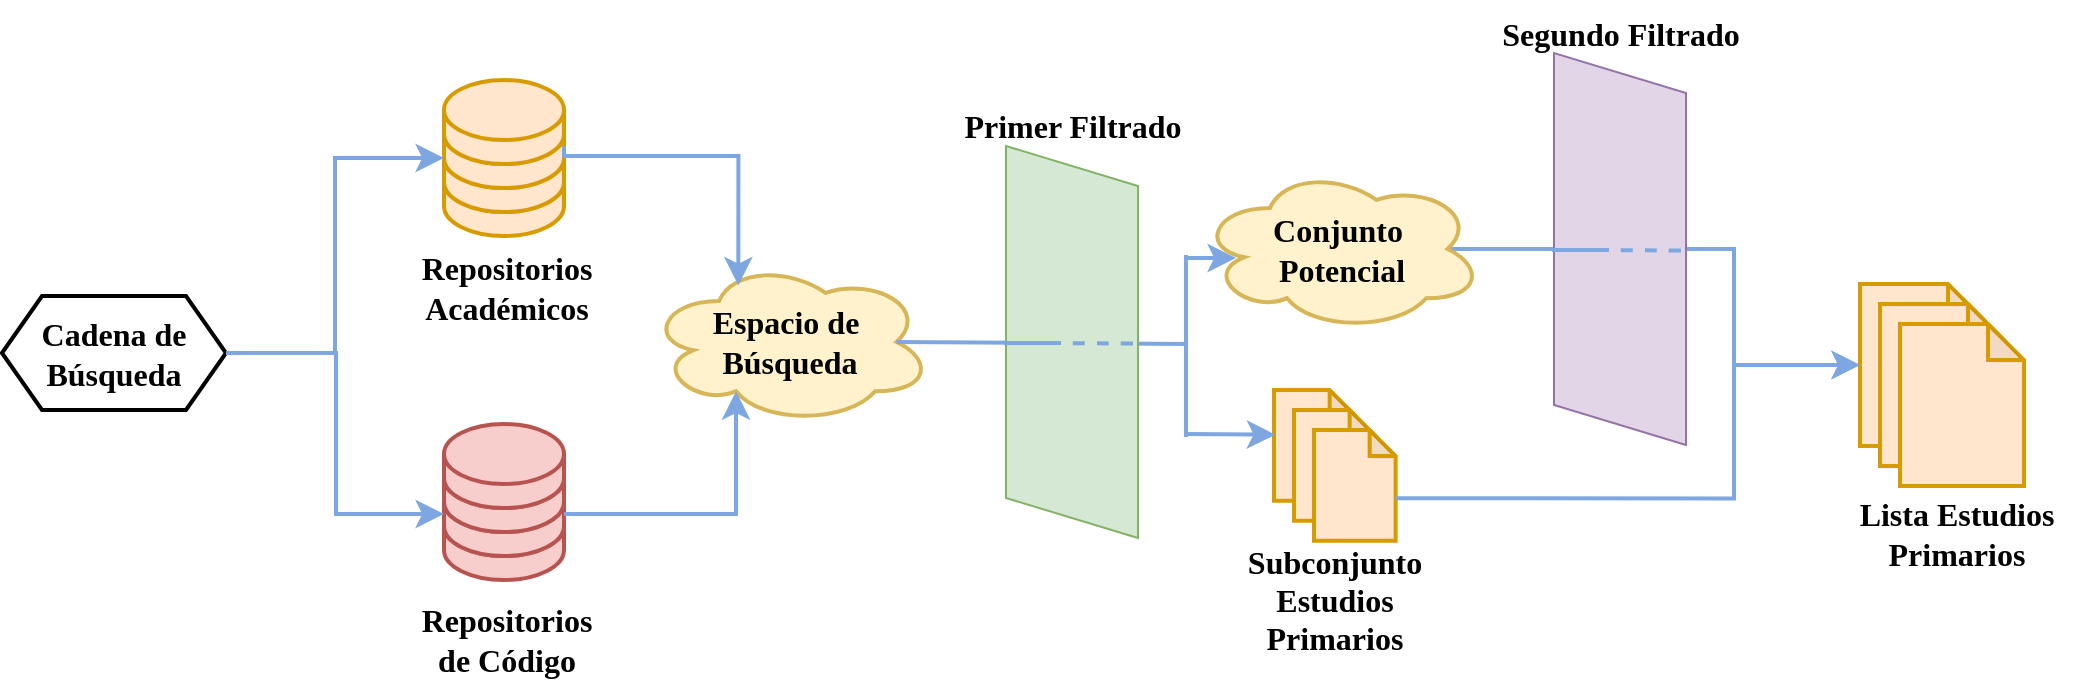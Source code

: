 <mxfile version="24.2.8" type="device">
  <diagram name="Página-1" id="Mzc0rbO9y2dkz6MEeIC5">
    <mxGraphModel dx="2261" dy="788" grid="0" gridSize="10" guides="1" tooltips="1" connect="1" arrows="1" fold="1" page="1" pageScale="1" pageWidth="827" pageHeight="1169" math="0" shadow="0">
      <root>
        <mxCell id="0" />
        <mxCell id="1" parent="0" />
        <mxCell id="2JWjzQQnNs1yH1yFFYB9-5" value="" style="group;strokeWidth=6;" parent="1" vertex="1" connectable="0">
          <mxGeometry x="209" y="447" width="60" height="78" as="geometry" />
        </mxCell>
        <mxCell id="2JWjzQQnNs1yH1yFFYB9-1" value="" style="shape=cylinder3;whiteSpace=wrap;html=1;boundedLbl=1;backgroundOutline=1;size=15;strokeWidth=2;fillColor=#f8cecc;strokeColor=#b85450;" parent="2JWjzQQnNs1yH1yFFYB9-5" vertex="1">
          <mxGeometry y="36" width="60" height="42" as="geometry" />
        </mxCell>
        <mxCell id="2JWjzQQnNs1yH1yFFYB9-2" value="" style="shape=cylinder3;whiteSpace=wrap;html=1;boundedLbl=1;backgroundOutline=1;size=15;strokeWidth=2;fillColor=#f8cecc;strokeColor=#b85450;" parent="2JWjzQQnNs1yH1yFFYB9-5" vertex="1">
          <mxGeometry y="24" width="60" height="42" as="geometry" />
        </mxCell>
        <mxCell id="2JWjzQQnNs1yH1yFFYB9-3" value="" style="shape=cylinder3;whiteSpace=wrap;html=1;boundedLbl=1;backgroundOutline=1;size=15;strokeWidth=2;fillColor=#f8cecc;strokeColor=#b85450;" parent="2JWjzQQnNs1yH1yFFYB9-5" vertex="1">
          <mxGeometry y="12" width="60" height="42" as="geometry" />
        </mxCell>
        <mxCell id="2JWjzQQnNs1yH1yFFYB9-4" value="" style="shape=cylinder3;whiteSpace=wrap;html=1;boundedLbl=1;backgroundOutline=1;size=15;strokeWidth=2;fillColor=#f8cecc;strokeColor=#b85450;" parent="2JWjzQQnNs1yH1yFFYB9-5" vertex="1">
          <mxGeometry width="60" height="42" as="geometry" />
        </mxCell>
        <mxCell id="2JWjzQQnNs1yH1yFFYB9-6" value="" style="group;strokeWidth=6;" parent="1" vertex="1" connectable="0">
          <mxGeometry x="209" y="275" width="60" height="78" as="geometry" />
        </mxCell>
        <mxCell id="2JWjzQQnNs1yH1yFFYB9-7" value="" style="shape=cylinder3;whiteSpace=wrap;html=1;boundedLbl=1;backgroundOutline=1;size=15;strokeWidth=2;fillColor=#ffe6cc;strokeColor=#d79b00;" parent="2JWjzQQnNs1yH1yFFYB9-6" vertex="1">
          <mxGeometry y="36" width="60" height="42" as="geometry" />
        </mxCell>
        <mxCell id="2JWjzQQnNs1yH1yFFYB9-8" value="" style="shape=cylinder3;whiteSpace=wrap;html=1;boundedLbl=1;backgroundOutline=1;size=15;strokeWidth=2;fillColor=#ffe6cc;strokeColor=#d79b00;" parent="2JWjzQQnNs1yH1yFFYB9-6" vertex="1">
          <mxGeometry y="24" width="60" height="42" as="geometry" />
        </mxCell>
        <mxCell id="2JWjzQQnNs1yH1yFFYB9-9" value="" style="shape=cylinder3;whiteSpace=wrap;html=1;boundedLbl=1;backgroundOutline=1;size=15;strokeWidth=2;fillColor=#ffe6cc;strokeColor=#d79b00;" parent="2JWjzQQnNs1yH1yFFYB9-6" vertex="1">
          <mxGeometry y="12" width="60" height="42" as="geometry" />
        </mxCell>
        <mxCell id="2JWjzQQnNs1yH1yFFYB9-10" value="" style="shape=cylinder3;whiteSpace=wrap;html=1;boundedLbl=1;backgroundOutline=1;size=15;strokeWidth=2;fillColor=#ffe6cc;strokeColor=#d79b00;" parent="2JWjzQQnNs1yH1yFFYB9-6" vertex="1">
          <mxGeometry width="60" height="42" as="geometry" />
        </mxCell>
        <mxCell id="2JWjzQQnNs1yH1yFFYB9-11" value="&lt;font face=&quot;Tahoma&quot;&gt;&lt;b&gt;Repositorios&lt;/b&gt;&lt;/font&gt;&lt;div&gt;&lt;font face=&quot;Tahoma&quot;&gt;&lt;b&gt;Acadé&lt;span style=&quot;background-color: initial;&quot;&gt;micos&lt;/span&gt;&lt;/b&gt;&lt;/font&gt;&lt;/div&gt;" style="text;html=1;align=center;verticalAlign=middle;resizable=0;points=[];autosize=1;strokeColor=none;fillColor=none;fontSize=16;" parent="1" vertex="1">
          <mxGeometry x="180" y="353" width="119" height="52" as="geometry" />
        </mxCell>
        <mxCell id="2JWjzQQnNs1yH1yFFYB9-12" value="&lt;b style=&quot;&quot;&gt;&lt;font face=&quot;Tahoma&quot;&gt;Repositorios&lt;/font&gt;&lt;/b&gt;&lt;div&gt;&lt;b style=&quot;&quot;&gt;&lt;font face=&quot;Tahoma&quot;&gt;de Código&lt;/font&gt;&lt;/b&gt;&lt;/div&gt;" style="text;html=1;align=center;verticalAlign=middle;resizable=0;points=[];autosize=1;strokeColor=none;fillColor=none;fontSize=16;" parent="1" vertex="1">
          <mxGeometry x="180" y="529" width="119" height="52" as="geometry" />
        </mxCell>
        <mxCell id="2JWjzQQnNs1yH1yFFYB9-13" value="&lt;font style=&quot;font-size: 16px;&quot; face=&quot;Tahoma&quot;&gt;&lt;b&gt;Cadena de Búsqueda&lt;/b&gt;&lt;/font&gt;" style="shape=hexagon;perimeter=hexagonPerimeter2;whiteSpace=wrap;html=1;fixedSize=1;strokeWidth=2;" parent="1" vertex="1">
          <mxGeometry x="-12" y="383" width="112" height="57" as="geometry" />
        </mxCell>
        <mxCell id="2JWjzQQnNs1yH1yFFYB9-14" style="edgeStyle=orthogonalEdgeStyle;rounded=0;orthogonalLoop=1;jettySize=auto;html=1;exitX=1;exitY=0.5;exitDx=0;exitDy=0;entryX=0;entryY=0;entryDx=0;entryDy=15;entryPerimeter=0;fontSize=12;startSize=8;endSize=8;strokeColor=#7EA6E0;strokeWidth=2;" parent="1" source="2JWjzQQnNs1yH1yFFYB9-13" target="2JWjzQQnNs1yH1yFFYB9-8" edge="1">
          <mxGeometry relative="1" as="geometry" />
        </mxCell>
        <mxCell id="2JWjzQQnNs1yH1yFFYB9-15" style="edgeStyle=orthogonalEdgeStyle;rounded=0;orthogonalLoop=1;jettySize=auto;html=1;exitX=1;exitY=0.5;exitDx=0;exitDy=0;entryX=0;entryY=0.5;entryDx=0;entryDy=0;entryPerimeter=0;fontSize=12;startSize=8;endSize=8;strokeColor=#7EA6E0;strokeWidth=2;" parent="1" source="2JWjzQQnNs1yH1yFFYB9-13" target="2JWjzQQnNs1yH1yFFYB9-2" edge="1">
          <mxGeometry relative="1" as="geometry">
            <Array as="points">
              <mxPoint x="155" y="412" />
              <mxPoint x="155" y="492" />
            </Array>
          </mxGeometry>
        </mxCell>
        <mxCell id="2JWjzQQnNs1yH1yFFYB9-19" value="&lt;font face=&quot;Tahoma&quot; style=&quot;font-size: 16px;&quot;&gt;&lt;b&gt;Espacio de&amp;nbsp;&lt;/b&gt;&lt;/font&gt;&lt;div style=&quot;font-size: 16px;&quot;&gt;&lt;font face=&quot;Tahoma&quot; style=&quot;font-size: 16px;&quot;&gt;&lt;b&gt;Búsqueda&lt;/b&gt;&lt;/font&gt;&lt;/div&gt;" style="ellipse;shape=cloud;whiteSpace=wrap;html=1;fillColor=#fff2cc;strokeColor=#d6b656;strokeWidth=2;" parent="1" vertex="1">
          <mxGeometry x="311" y="365" width="142" height="82" as="geometry" />
        </mxCell>
        <mxCell id="2JWjzQQnNs1yH1yFFYB9-26" style="edgeStyle=orthogonalEdgeStyle;rounded=0;orthogonalLoop=1;jettySize=auto;html=1;exitX=1;exitY=0.5;exitDx=0;exitDy=0;exitPerimeter=0;entryX=0.318;entryY=0.155;entryDx=0;entryDy=0;entryPerimeter=0;fontSize=12;startSize=8;endSize=8;strokeWidth=2;strokeColor=#7EA6E0;" parent="1" source="2JWjzQQnNs1yH1yFFYB9-9" target="2JWjzQQnNs1yH1yFFYB9-19" edge="1">
          <mxGeometry relative="1" as="geometry">
            <Array as="points">
              <mxPoint x="269" y="313" />
              <mxPoint x="356" y="313" />
            </Array>
          </mxGeometry>
        </mxCell>
        <mxCell id="2JWjzQQnNs1yH1yFFYB9-27" style="edgeStyle=orthogonalEdgeStyle;rounded=0;orthogonalLoop=1;jettySize=auto;html=1;exitX=1;exitY=0.5;exitDx=0;exitDy=0;exitPerimeter=0;entryX=0.31;entryY=0.8;entryDx=0;entryDy=0;entryPerimeter=0;fontSize=12;startSize=8;endSize=8;strokeWidth=2;strokeColor=#7EA6E0;" parent="1" source="2JWjzQQnNs1yH1yFFYB9-2" target="2JWjzQQnNs1yH1yFFYB9-19" edge="1">
          <mxGeometry relative="1" as="geometry" />
        </mxCell>
        <mxCell id="2JWjzQQnNs1yH1yFFYB9-29" style="edgeStyle=none;curved=1;rounded=0;orthogonalLoop=1;jettySize=auto;html=1;exitX=0.875;exitY=0.5;exitDx=0;exitDy=0;exitPerimeter=0;fontSize=12;startSize=8;endSize=8;strokeWidth=2;strokeColor=#7EA6E0;endArrow=none;endFill=0;" parent="1" source="2JWjzQQnNs1yH1yFFYB9-19" edge="1">
          <mxGeometry relative="1" as="geometry">
            <mxPoint x="581" y="407" as="targetPoint" />
          </mxGeometry>
        </mxCell>
        <mxCell id="2JWjzQQnNs1yH1yFFYB9-28" value="" style="shape=parallelogram;perimeter=parallelogramPerimeter;whiteSpace=wrap;html=1;fixedSize=1;rotation=-90;fillColor=#d5e8d4;strokeColor=#82b366;gradientColor=none;" parent="1" vertex="1">
          <mxGeometry x="425" y="373" width="196" height="66" as="geometry" />
        </mxCell>
        <mxCell id="2JWjzQQnNs1yH1yFFYB9-33" value="" style="endArrow=none;html=1;rounded=0;fontSize=12;startSize=8;endSize=8;curved=1;strokeWidth=2;strokeColor=#7EA6E0;" parent="1" edge="1">
          <mxGeometry width="50" height="50" relative="1" as="geometry">
            <mxPoint x="489" y="406.5" as="sourcePoint" />
            <mxPoint x="512" y="406.48" as="targetPoint" />
          </mxGeometry>
        </mxCell>
        <mxCell id="2JWjzQQnNs1yH1yFFYB9-34" value="" style="endArrow=none;html=1;rounded=0;fontSize=12;startSize=8;endSize=8;curved=1;strokeWidth=2;strokeColor=#7EA6E0;entryX=0.496;entryY=0.966;entryDx=0;entryDy=0;entryPerimeter=0;dashed=1;" parent="1" target="2JWjzQQnNs1yH1yFFYB9-28" edge="1">
          <mxGeometry width="50" height="50" relative="1" as="geometry">
            <mxPoint x="511.5" y="406.5" as="sourcePoint" />
            <mxPoint x="534.5" y="406.5" as="targetPoint" />
          </mxGeometry>
        </mxCell>
        <mxCell id="2JWjzQQnNs1yH1yFFYB9-35" value="&lt;font face=&quot;Tahoma&quot;&gt;&lt;b&gt;Primer Filtrado&lt;/b&gt;&lt;/font&gt;" style="text;html=1;align=center;verticalAlign=middle;resizable=0;points=[];autosize=1;strokeColor=none;fillColor=none;fontSize=16;" parent="1" vertex="1">
          <mxGeometry x="453.5" y="282" width="139" height="32" as="geometry" />
        </mxCell>
        <mxCell id="2JWjzQQnNs1yH1yFFYB9-38" style="edgeStyle=orthogonalEdgeStyle;rounded=0;orthogonalLoop=1;jettySize=auto;html=1;exitX=0.875;exitY=0.5;exitDx=0;exitDy=0;exitPerimeter=0;entryX=0;entryY=0.5;entryDx=0;entryDy=0;entryPerimeter=0;fontSize=12;startSize=8;endSize=8;strokeWidth=2;strokeColor=#7EA6E0;" parent="1" target="2JWjzQQnNs1yH1yFFYB9-43" edge="1">
          <mxGeometry relative="1" as="geometry">
            <mxPoint x="709.25" y="359.5" as="sourcePoint" />
            <mxPoint x="893.128" y="361.108" as="targetPoint" />
            <Array as="points">
              <mxPoint x="854" y="359" />
              <mxPoint x="854" y="417" />
            </Array>
          </mxGeometry>
        </mxCell>
        <mxCell id="2JWjzQQnNs1yH1yFFYB9-39" value="" style="shape=parallelogram;perimeter=parallelogramPerimeter;whiteSpace=wrap;html=1;fixedSize=1;rotation=-90;fillColor=#e1d5e7;strokeColor=#9673a6;" parent="1" vertex="1">
          <mxGeometry x="699" y="326.5" width="196" height="66" as="geometry" />
        </mxCell>
        <mxCell id="2JWjzQQnNs1yH1yFFYB9-40" value="" style="endArrow=none;html=1;rounded=0;fontSize=12;startSize=8;endSize=8;curved=1;strokeWidth=2;strokeColor=#7EA6E0;" parent="1" edge="1">
          <mxGeometry width="50" height="50" relative="1" as="geometry">
            <mxPoint x="763" y="360" as="sourcePoint" />
            <mxPoint x="786" y="359.98" as="targetPoint" />
          </mxGeometry>
        </mxCell>
        <mxCell id="2JWjzQQnNs1yH1yFFYB9-41" value="" style="endArrow=none;html=1;rounded=0;fontSize=12;startSize=8;endSize=8;curved=1;strokeWidth=2;strokeColor=#7EA6E0;entryX=0.496;entryY=0.966;entryDx=0;entryDy=0;entryPerimeter=0;dashed=1;" parent="1" target="2JWjzQQnNs1yH1yFFYB9-39" edge="1">
          <mxGeometry width="50" height="50" relative="1" as="geometry">
            <mxPoint x="785.5" y="360" as="sourcePoint" />
            <mxPoint x="808.5" y="360" as="targetPoint" />
          </mxGeometry>
        </mxCell>
        <mxCell id="2JWjzQQnNs1yH1yFFYB9-42" value="&lt;font face=&quot;Tahoma&quot;&gt;&lt;b&gt;Segundo Filtrado&lt;/b&gt;&lt;/font&gt;" style="text;html=1;align=center;verticalAlign=middle;resizable=0;points=[];autosize=1;strokeColor=none;fillColor=none;fontSize=16;" parent="1" vertex="1">
          <mxGeometry x="719.5" y="235.5" width="155" height="32" as="geometry" />
        </mxCell>
        <mxCell id="2JWjzQQnNs1yH1yFFYB9-48" value="&lt;span style=&quot;font-size: 16px;&quot;&gt;&lt;font face=&quot;Tahoma&quot;&gt;&lt;b&gt;Conjunto&amp;nbsp;&lt;/b&gt;&lt;/font&gt;&lt;/span&gt;&lt;div&gt;&lt;span style=&quot;font-size: 16px;&quot;&gt;&lt;font face=&quot;Tahoma&quot;&gt;&lt;b&gt;Potencial&lt;/b&gt;&lt;/font&gt;&lt;/span&gt;&lt;/div&gt;" style="ellipse;shape=cloud;whiteSpace=wrap;html=1;fillColor=#fff2cc;strokeColor=#d6b656;strokeWidth=2;" parent="1" vertex="1">
          <mxGeometry x="586.5" y="318.5" width="142" height="82" as="geometry" />
        </mxCell>
        <mxCell id="2JWjzQQnNs1yH1yFFYB9-49" value="" style="group" parent="1" vertex="1" connectable="0">
          <mxGeometry x="907" y="377" width="122" height="151" as="geometry" />
        </mxCell>
        <mxCell id="2JWjzQQnNs1yH1yFFYB9-46" value="" style="group" parent="2JWjzQQnNs1yH1yFFYB9-49" vertex="1" connectable="0">
          <mxGeometry x="10" width="82" height="101" as="geometry" />
        </mxCell>
        <mxCell id="2JWjzQQnNs1yH1yFFYB9-43" value="" style="shape=note;whiteSpace=wrap;html=1;backgroundOutline=1;darkOpacity=0.05;size=18;strokeWidth=2;fillColor=#ffe6cc;strokeColor=#d79b00;" parent="2JWjzQQnNs1yH1yFFYB9-46" vertex="1">
          <mxGeometry width="62" height="81" as="geometry" />
        </mxCell>
        <mxCell id="2JWjzQQnNs1yH1yFFYB9-44" value="" style="shape=note;whiteSpace=wrap;html=1;backgroundOutline=1;darkOpacity=0.05;size=18;strokeWidth=2;fillColor=#ffe6cc;strokeColor=#d79b00;" parent="2JWjzQQnNs1yH1yFFYB9-46" vertex="1">
          <mxGeometry x="10" y="10" width="62" height="81" as="geometry" />
        </mxCell>
        <mxCell id="2JWjzQQnNs1yH1yFFYB9-45" value="" style="shape=note;whiteSpace=wrap;html=1;backgroundOutline=1;darkOpacity=0.05;size=18;strokeWidth=2;fillColor=#ffe6cc;strokeColor=#d79b00;" parent="2JWjzQQnNs1yH1yFFYB9-46" vertex="1">
          <mxGeometry x="20" y="20" width="62" height="81" as="geometry" />
        </mxCell>
        <mxCell id="2JWjzQQnNs1yH1yFFYB9-47" value="&lt;font face=&quot;Tahoma&quot;&gt;&lt;b&gt;Lista Estudios&lt;/b&gt;&lt;/font&gt;&lt;div&gt;&lt;font face=&quot;Tahoma&quot;&gt;&lt;b&gt;Primarios&lt;/b&gt;&lt;/font&gt;&lt;/div&gt;" style="text;html=1;align=center;verticalAlign=middle;resizable=0;points=[];autosize=1;strokeColor=none;fillColor=none;fontSize=16;" parent="2JWjzQQnNs1yH1yFFYB9-49" vertex="1">
          <mxGeometry x="-7" y="99" width="129" height="52" as="geometry" />
        </mxCell>
        <mxCell id="2JWjzQQnNs1yH1yFFYB9-50" value="" style="endArrow=none;html=1;rounded=0;fontSize=12;startSize=8;endSize=8;curved=1;strokeColor=#7EA6E0;strokeWidth=2;" parent="1" edge="1">
          <mxGeometry width="50" height="50" relative="1" as="geometry">
            <mxPoint x="580" y="453.5" as="sourcePoint" />
            <mxPoint x="580" y="362.5" as="targetPoint" />
          </mxGeometry>
        </mxCell>
        <mxCell id="2JWjzQQnNs1yH1yFFYB9-51" value="" style="endArrow=classic;html=1;rounded=0;fontSize=12;startSize=8;endSize=8;curved=1;strokeWidth=2;strokeColor=#7EA6E0;" parent="1" edge="1">
          <mxGeometry width="50" height="50" relative="1" as="geometry">
            <mxPoint x="580" y="364" as="sourcePoint" />
            <mxPoint x="605" y="364" as="targetPoint" />
          </mxGeometry>
        </mxCell>
        <mxCell id="2JWjzQQnNs1yH1yFFYB9-58" value="" style="group" parent="1" vertex="1" connectable="0">
          <mxGeometry x="624.001" y="430.003" width="60.829" height="75.337" as="geometry" />
        </mxCell>
        <mxCell id="2JWjzQQnNs1yH1yFFYB9-55" value="" style="shape=note;whiteSpace=wrap;html=1;backgroundOutline=1;darkOpacity=0.05;size=13;strokeWidth=2;fillColor=#ffe6cc;strokeColor=#d79b00;" parent="2JWjzQQnNs1yH1yFFYB9-58" vertex="1">
          <mxGeometry width="40.829" height="55.337" as="geometry" />
        </mxCell>
        <mxCell id="2JWjzQQnNs1yH1yFFYB9-56" value="" style="shape=note;whiteSpace=wrap;html=1;backgroundOutline=1;darkOpacity=0.05;size=13;strokeWidth=2;fillColor=#ffe6cc;strokeColor=#d79b00;" parent="2JWjzQQnNs1yH1yFFYB9-58" vertex="1">
          <mxGeometry x="10" y="10" width="40.829" height="55.337" as="geometry" />
        </mxCell>
        <mxCell id="2JWjzQQnNs1yH1yFFYB9-57" value="" style="shape=note;whiteSpace=wrap;html=1;backgroundOutline=1;darkOpacity=0.05;size=13;strokeWidth=2;fillColor=#ffe6cc;strokeColor=#d79b00;" parent="2JWjzQQnNs1yH1yFFYB9-58" vertex="1">
          <mxGeometry x="20" y="20" width="40.829" height="55.337" as="geometry" />
        </mxCell>
        <mxCell id="2JWjzQQnNs1yH1yFFYB9-59" value="&lt;font face=&quot;Tahoma&quot;&gt;&lt;b&gt;Subconjunto&lt;/b&gt;&lt;/font&gt;&lt;div&gt;&lt;font face=&quot;Tahoma&quot;&gt;&lt;b&gt;Estudios&lt;/b&gt;&lt;/font&gt;&lt;/div&gt;&lt;div&gt;&lt;font face=&quot;Tahoma&quot;&gt;&lt;b&gt;Primarios&lt;/b&gt;&lt;/font&gt;&lt;/div&gt;" style="text;html=1;align=center;verticalAlign=middle;resizable=0;points=[];autosize=1;strokeColor=none;fillColor=none;fontSize=16;" parent="1" vertex="1">
          <mxGeometry x="594.42" y="498" width="120" height="73" as="geometry" />
        </mxCell>
        <mxCell id="2JWjzQQnNs1yH1yFFYB9-60" value="" style="endArrow=classic;html=1;rounded=0;fontSize=12;startSize=8;endSize=8;curved=1;strokeWidth=2;strokeColor=#7EA6E0;entryX=0.016;entryY=0.404;entryDx=0;entryDy=0;entryPerimeter=0;" parent="1" target="2JWjzQQnNs1yH1yFFYB9-55" edge="1">
          <mxGeometry width="50" height="50" relative="1" as="geometry">
            <mxPoint x="579" y="452" as="sourcePoint" />
            <mxPoint x="604" y="452" as="targetPoint" />
          </mxGeometry>
        </mxCell>
        <mxCell id="2JWjzQQnNs1yH1yFFYB9-61" style="edgeStyle=orthogonalEdgeStyle;rounded=0;orthogonalLoop=1;jettySize=auto;html=1;exitX=0;exitY=0;exitDx=40.829;exitDy=34.168;exitPerimeter=0;entryX=0;entryY=0.5;entryDx=0;entryDy=0;entryPerimeter=0;fontSize=12;startSize=8;endSize=8;strokeWidth=2;strokeColor=#7EA6E0;" parent="1" source="2JWjzQQnNs1yH1yFFYB9-57" target="2JWjzQQnNs1yH1yFFYB9-43" edge="1">
          <mxGeometry relative="1" as="geometry">
            <Array as="points">
              <mxPoint x="854" y="484" />
              <mxPoint x="854" y="417" />
            </Array>
          </mxGeometry>
        </mxCell>
      </root>
    </mxGraphModel>
  </diagram>
</mxfile>

